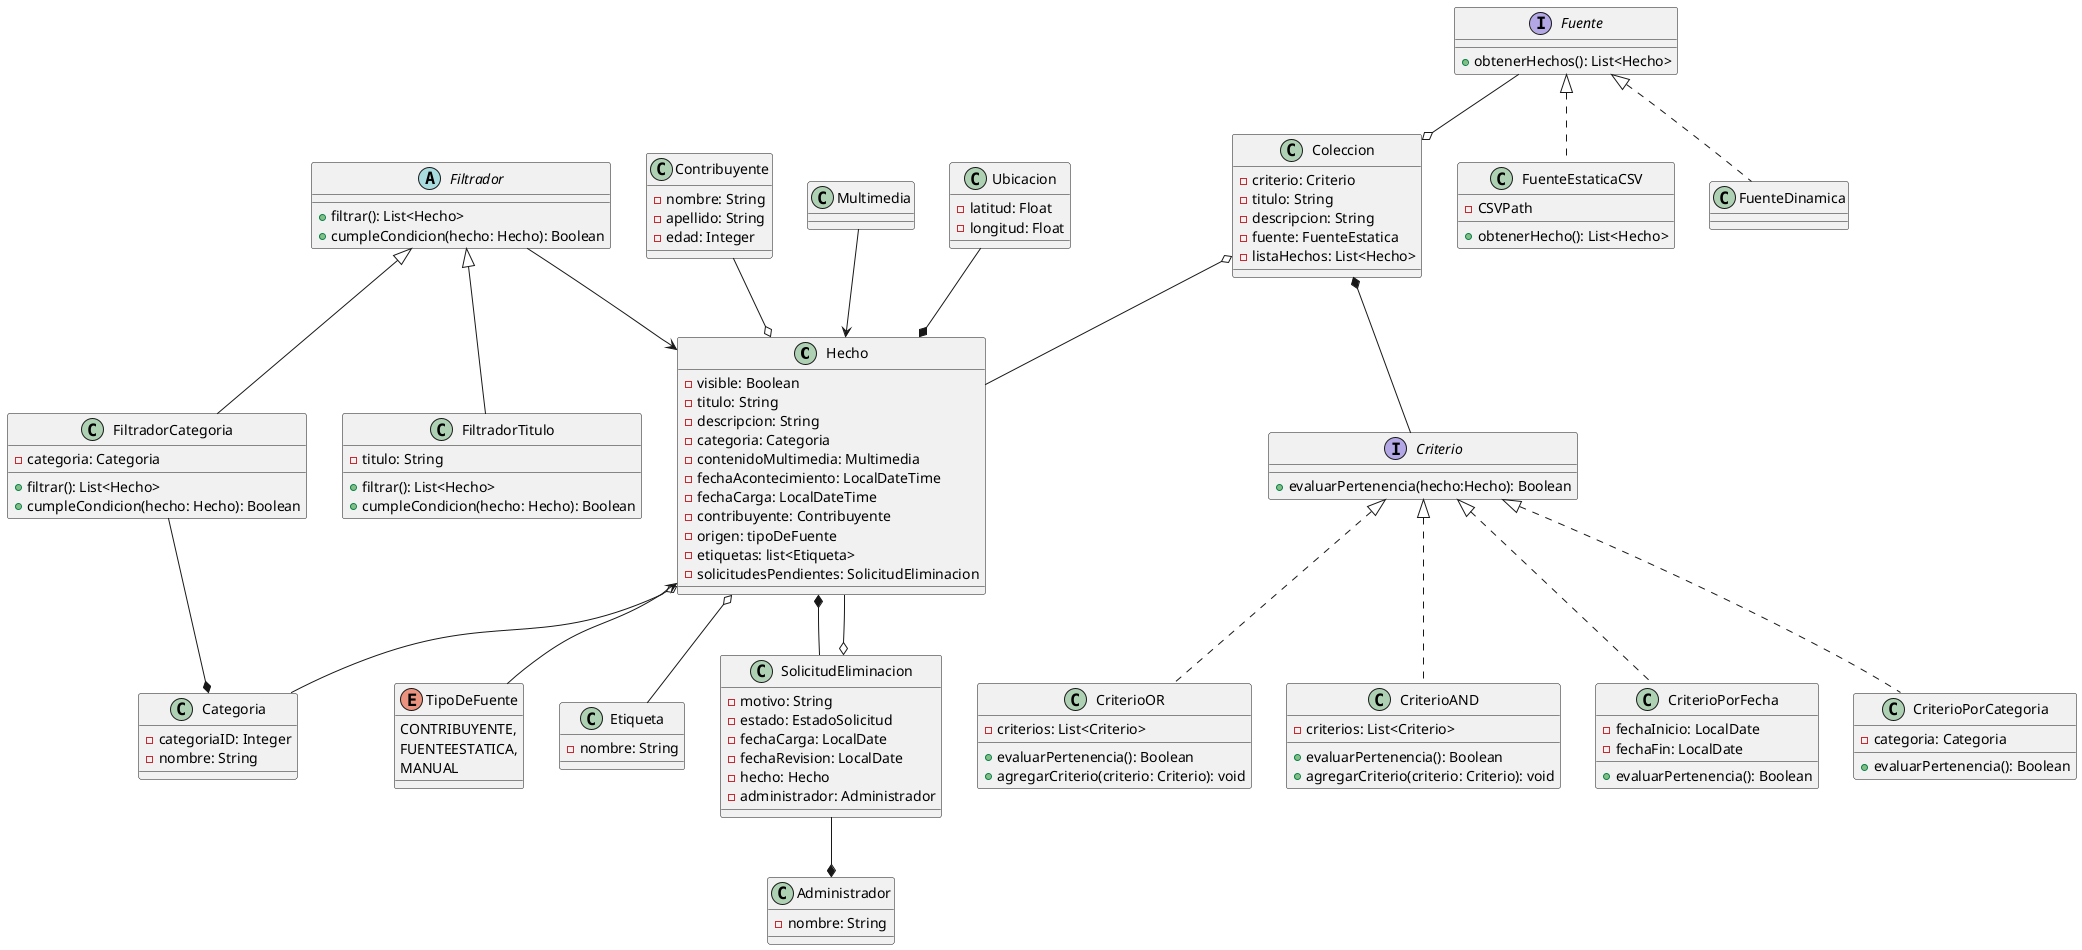 @startuml
Hecho *-up- Ubicacion
Hecho <-up- Multimedia
Hecho <-- TipoDeFuente
Hecho o-- Etiqueta
Hecho o-up- Contribuyente
Hecho o--  Categoria
Coleccion o-- Hecho
Coleccion *-- Criterio
Coleccion o-up- Fuente
Fuente <|.. FuenteEstaticaCSV
Fuente <|.. FuenteDinamica
Hecho *-- SolicitudEliminacion
SolicitudEliminacion o-- Hecho
SolicitudEliminacion -down-* Administrador
Hecho <-up- Filtrador
Filtrador <|-- FiltradorCategoria
Filtrador <|-- FiltradorTitulo
Criterio <|.. CriterioOR
Criterio <|.. CriterioAND
Criterio <|.. CriterioPorFecha
Criterio <|.. CriterioPorCategoria
Categoria *-up- FiltradorCategoria

abstract class Filtrador{
    +filtrar(): List<Hecho>
    +cumpleCondicion(hecho: Hecho): Boolean
}

class FiltradorCategoria{
    -categoria: Categoria
    +filtrar(): List<Hecho>
    +cumpleCondicion(hecho: Hecho): Boolean
}

class FiltradorTitulo{
    -titulo: String
    +filtrar(): List<Hecho>
    +cumpleCondicion(hecho: Hecho): Boolean
}

class Etiqueta{
    -nombre: String
}


class FuenteEstaticaCSV{
    -CSVPath
    +obtenerHecho(): List<Hecho>
}

class FuenteDinamica{
}

interface Fuente{
    +obtenerHechos(): List<Hecho>
}

class Coleccion{
    -criterio: Criterio
    -titulo: String
    -descripcion: String
    -fuente: FuenteEstatica
    -listaHechos: List<Hecho>
}

interface Criterio{
    +evaluarPertenencia(hecho:Hecho): Boolean
}

class CriterioPorCategoria{
    -categoria: Categoria
    +evaluarPertenencia(): Boolean
}

class CriterioPorFecha{
    -fechaInicio: LocalDate
    -fechaFin: LocalDate
    +evaluarPertenencia(): Boolean
}

class CriterioOR{
    -criterios: List<Criterio>

    +evaluarPertenencia(): Boolean
    +agregarCriterio(criterio: Criterio): void
}

class CriterioAND{
    -criterios: List<Criterio>

    +evaluarPertenencia(): Boolean
    +agregarCriterio(criterio: Criterio): void
}

class Categoria {
    -categoriaID: Integer
    -nombre: String
}

class Hecho{
    -visible: Boolean
    -titulo: String
    -descripcion: String
    -categoria: Categoria
    -contenidoMultimedia: Multimedia
    -fechaAcontecimiento: LocalDateTime
    -fechaCarga: LocalDateTime
    -contribuyente: Contribuyente
    -origen: tipoDeFuente
    -etiquetas: list<Etiqueta>
    -solicitudesPendientes: SolicitudEliminacion
}
class Ubicacion{
    -latitud: Float
    -longitud: Float
}

class Multimedia{
}

enum TipoDeFuente {
    CONTRIBUYENTE,
    FUENTEESTATICA,
    MANUAL
}

class Contribuyente{
    -nombre: String
    -apellido: String
    -edad: Integer
}

class SolicitudEliminacion {
    -motivo: String
    -estado: EstadoSolicitud
    -fechaCarga: LocalDate
    -fechaRevision: LocalDate
    -hecho: Hecho
    -administrador: Administrador
}

class Administrador {
    -nombre: String
}



@enduml